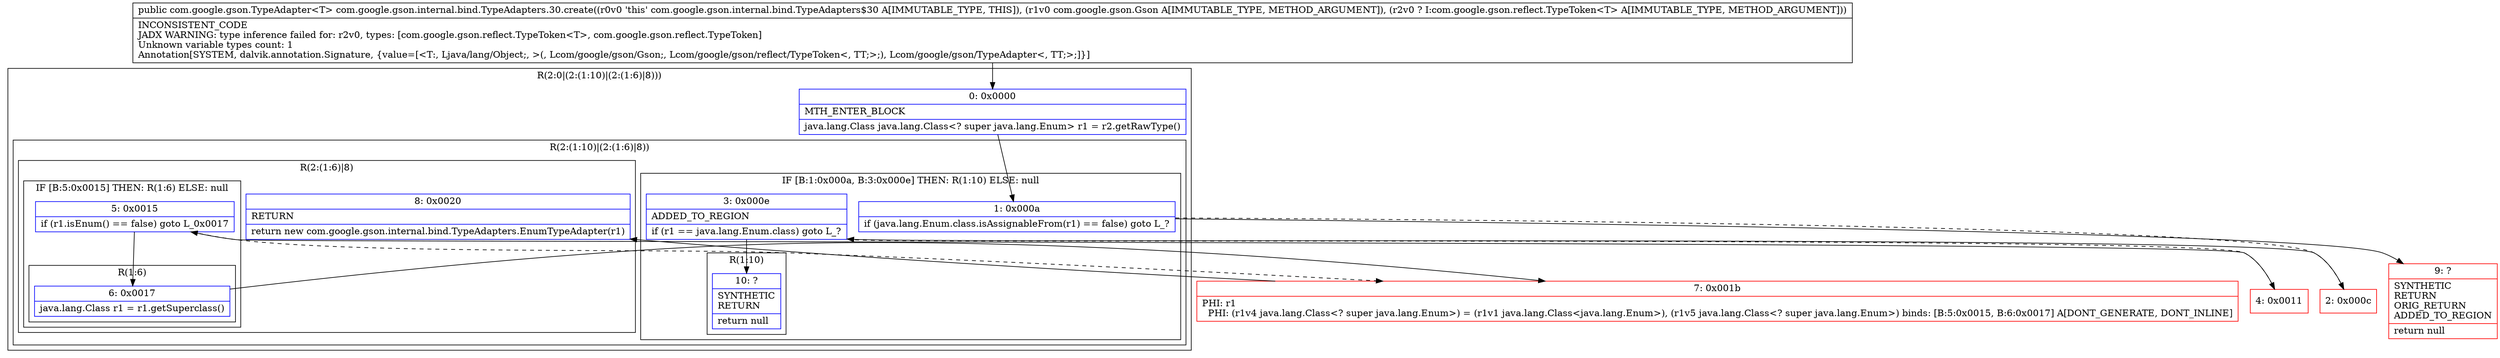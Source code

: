 digraph "CFG forcom.google.gson.internal.bind.TypeAdapters.30.create(Lcom\/google\/gson\/Gson;Lcom\/google\/gson\/reflect\/TypeToken;)Lcom\/google\/gson\/TypeAdapter;" {
subgraph cluster_Region_1696320912 {
label = "R(2:0|(2:(1:10)|(2:(1:6)|8)))";
node [shape=record,color=blue];
Node_0 [shape=record,label="{0\:\ 0x0000|MTH_ENTER_BLOCK\l|java.lang.Class java.lang.Class\<? super java.lang.Enum\> r1 = r2.getRawType()\l}"];
subgraph cluster_Region_459748773 {
label = "R(2:(1:10)|(2:(1:6)|8))";
node [shape=record,color=blue];
subgraph cluster_IfRegion_931133812 {
label = "IF [B:1:0x000a, B:3:0x000e] THEN: R(1:10) ELSE: null";
node [shape=record,color=blue];
Node_1 [shape=record,label="{1\:\ 0x000a|if (java.lang.Enum.class.isAssignableFrom(r1) == false) goto L_?\l}"];
Node_3 [shape=record,label="{3\:\ 0x000e|ADDED_TO_REGION\l|if (r1 == java.lang.Enum.class) goto L_?\l}"];
subgraph cluster_Region_1981221676 {
label = "R(1:10)";
node [shape=record,color=blue];
Node_10 [shape=record,label="{10\:\ ?|SYNTHETIC\lRETURN\l|return null\l}"];
}
}
subgraph cluster_Region_1213627136 {
label = "R(2:(1:6)|8)";
node [shape=record,color=blue];
subgraph cluster_IfRegion_1931104190 {
label = "IF [B:5:0x0015] THEN: R(1:6) ELSE: null";
node [shape=record,color=blue];
Node_5 [shape=record,label="{5\:\ 0x0015|if (r1.isEnum() == false) goto L_0x0017\l}"];
subgraph cluster_Region_442044134 {
label = "R(1:6)";
node [shape=record,color=blue];
Node_6 [shape=record,label="{6\:\ 0x0017|java.lang.Class r1 = r1.getSuperclass()\l}"];
}
}
Node_8 [shape=record,label="{8\:\ 0x0020|RETURN\l|return new com.google.gson.internal.bind.TypeAdapters.EnumTypeAdapter(r1)\l}"];
}
}
}
Node_2 [shape=record,color=red,label="{2\:\ 0x000c}"];
Node_4 [shape=record,color=red,label="{4\:\ 0x0011}"];
Node_7 [shape=record,color=red,label="{7\:\ 0x001b|PHI: r1 \l  PHI: (r1v4 java.lang.Class\<? super java.lang.Enum\>) = (r1v1 java.lang.Class\<java.lang.Enum\>), (r1v5 java.lang.Class\<? super java.lang.Enum\>) binds: [B:5:0x0015, B:6:0x0017] A[DONT_GENERATE, DONT_INLINE]\l}"];
Node_9 [shape=record,color=red,label="{9\:\ ?|SYNTHETIC\lRETURN\lORIG_RETURN\lADDED_TO_REGION\l|return null\l}"];
MethodNode[shape=record,label="{public com.google.gson.TypeAdapter\<T\> com.google.gson.internal.bind.TypeAdapters.30.create((r0v0 'this' com.google.gson.internal.bind.TypeAdapters$30 A[IMMUTABLE_TYPE, THIS]), (r1v0 com.google.gson.Gson A[IMMUTABLE_TYPE, METHOD_ARGUMENT]), (r2v0 ? I:com.google.gson.reflect.TypeToken\<T\> A[IMMUTABLE_TYPE, METHOD_ARGUMENT]))  | INCONSISTENT_CODE\lJADX WARNING: type inference failed for: r2v0, types: [com.google.gson.reflect.TypeToken\<T\>, com.google.gson.reflect.TypeToken]\lUnknown variable types count: 1\lAnnotation[SYSTEM, dalvik.annotation.Signature, \{value=[\<T:, Ljava\/lang\/Object;, \>(, Lcom\/google\/gson\/Gson;, Lcom\/google\/gson\/reflect\/TypeToken\<, TT;\>;), Lcom\/google\/gson\/TypeAdapter\<, TT;\>;]\}]\l}"];
MethodNode -> Node_0;
Node_0 -> Node_1;
Node_1 -> Node_2[style=dashed];
Node_1 -> Node_9;
Node_3 -> Node_4[style=dashed];
Node_3 -> Node_10;
Node_5 -> Node_6;
Node_5 -> Node_7[style=dashed];
Node_6 -> Node_7;
Node_2 -> Node_3;
Node_4 -> Node_5;
Node_7 -> Node_8;
}

